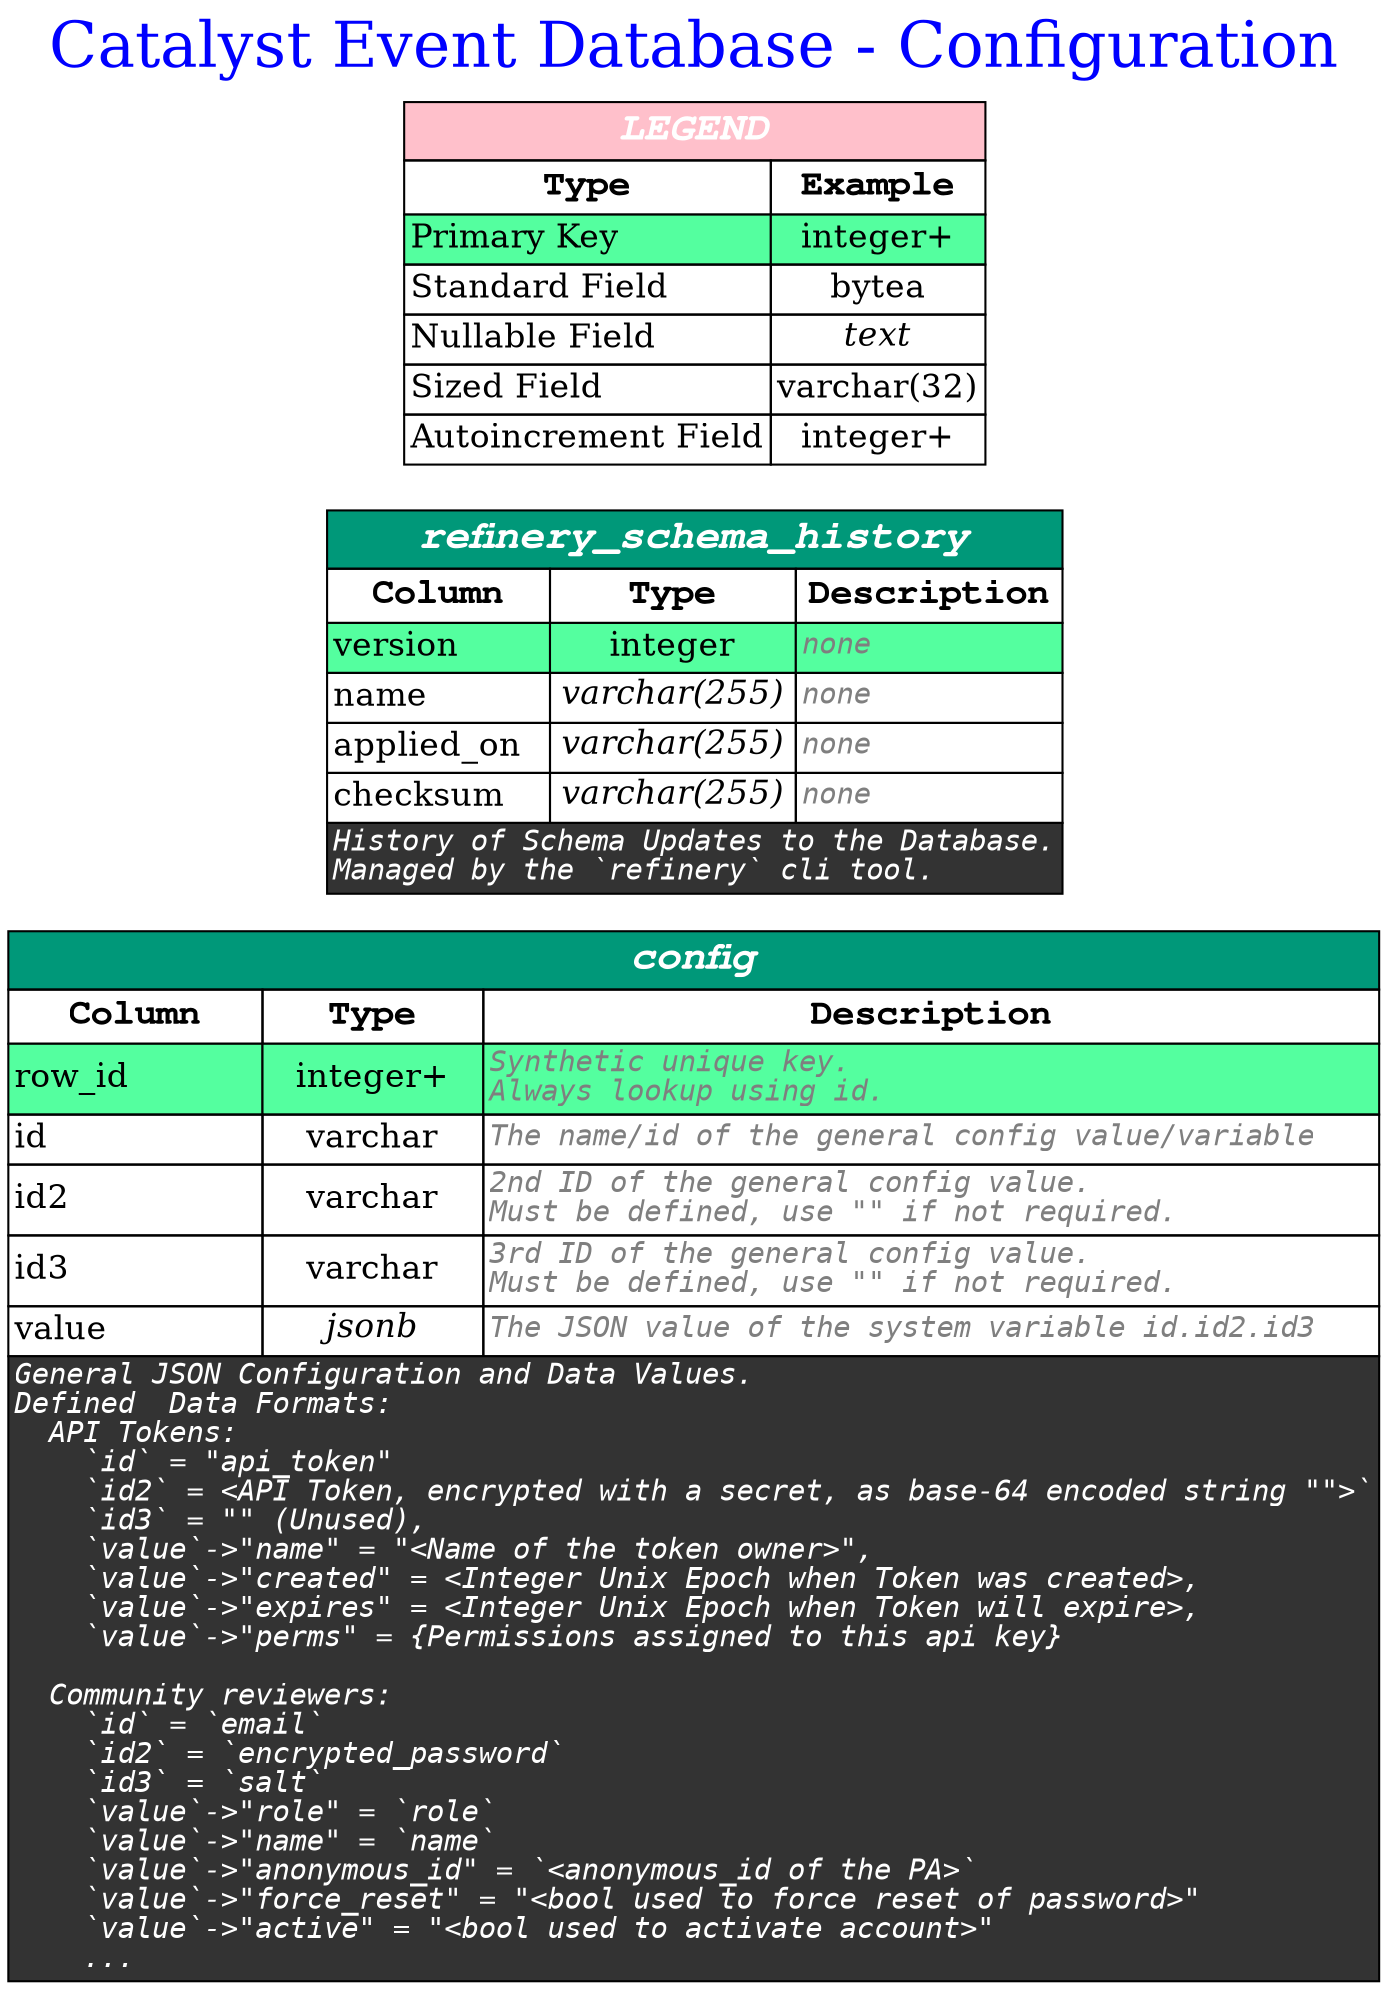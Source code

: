 digraph erd {

    
    label = "Catalyst Event Database - Configuration"
    labelloc = t
    fontsize = 30
    fontcolor = blue
    

    graph [
        rankdir = "LR"
    ];

    node [
        fontsize = "16"
        shape = "plaintext"
    ];

    edge [
    ];

    
        

    "config" [shape=plain label=<
        <table border='0' cellborder='1' cellspacing='0' >
            <tr>
                <td colspan='3' bgcolor='#009879' port='__title'><font color='white' face='Courier bold italic' point-size='20'><b>config</b></font></td>
            </tr>
            <tr>
                <td><font color='black' face='Courier bold' point-size='18' ><b>Column</b></font></td>
                <td><font color='black' face='Courier bold' point-size='18' ><b>Type</b></font></td>
                <td><font color='black' face='Courier bold' point-size='18' ><b>Description</b></font></td>
            </tr>

            
            <tr>
                <td port="row_id" bgcolor="seagreen1" align='text'><font>row_id</font><br align='left'/></td>
                <td  bgcolor="seagreen1" ><font>integer+</font></td>
                <td port="row_id_out" bgcolor="seagreen1" align='text'><font color='grey50' face='Monospace' point-size='14' ><i>Synthetic unique key.<br align='left'/>Always lookup using id.</i><br align="left"/></font></td>
            </tr>
            
            <tr>
                <td port="id"  align='text'><font>id</font><br align='left'/></td>
                <td   ><font>varchar</font></td>
                <td port="id_out"  align='text'><font color='grey50' face='Monospace' point-size='14' ><i>The name&#x2f;id of the general config value&#x2f;variable</i><br align="left"/></font></td>
            </tr>
            
            <tr>
                <td port="id2"  align='text'><font>id2</font><br align='left'/></td>
                <td   ><font>varchar</font></td>
                <td port="id2_out"  align='text'><font color='grey50' face='Monospace' point-size='14' ><i>2nd ID of the general config value.<br align='left'/>Must be defined, use &quot;&quot; if not required.</i><br align="left"/></font></td>
            </tr>
            
            <tr>
                <td port="id3"  align='text'><font>id3</font><br align='left'/></td>
                <td   ><font>varchar</font></td>
                <td port="id3_out"  align='text'><font color='grey50' face='Monospace' point-size='14' ><i>3rd ID of the general config value.<br align='left'/>Must be defined, use &quot;&quot; if not required.</i><br align="left"/></font></td>
            </tr>
            
            <tr>
                <td port="value"  align='text'><font>value</font><br align='left'/></td>
                <td   ><font><i>jsonb</i></font></td>
                <td port="value_out"  align='text'><font color='grey50' face='Monospace' point-size='14' ><i>The JSON value of the system variable id.id2.id3</i><br align="left"/></font></td>
            </tr>
            

            
            <tr>
                <td colspan='3' bgcolor="grey20" align='text'><font color='white' face='Monospace' point-size='14'><i>General JSON Configuration and Data Values.<br align='left'/>Defined  Data Formats:<br align='left'/>  API Tokens:<br align='left'/>    `id` = &quot;api_token&quot;<br align='left'/>    `id2` = &lt;API Token, encrypted with a secret, as base-64 encoded string &quot;&quot;&gt;`<br align='left'/>    `id3` = &quot;&quot; (Unused),<br align='left'/>    `value`-&gt;&quot;name&quot; = &quot;&lt;Name of the token owner&gt;&quot;,<br align='left'/>    `value`-&gt;&quot;created&quot; = &lt;Integer Unix Epoch when Token was created&gt;,<br align='left'/>    `value`-&gt;&quot;expires&quot; = &lt;Integer Unix Epoch when Token will expire&gt;,<br align='left'/>    `value`-&gt;&quot;perms&quot; = {Permissions assigned to this api key}<br align='left'/>  <br align='left'/>  Community reviewers:<br align='left'/>    `id` = `email`<br align='left'/>    `id2` = `encrypted_password`<br align='left'/>    `id3` = `salt`<br align='left'/>    `value`-&gt;&quot;role&quot; = `role`<br align='left'/>    `value`-&gt;&quot;name&quot; = `name`<br align='left'/>    `value`-&gt;&quot;anonymous_id&quot; = `&lt;anonymous_id of the PA&gt;`<br align='left'/>    `value`-&gt;&quot;force_reset&quot; = &quot;&lt;bool used to force reset of password&gt;&quot;<br align='left'/>    `value`-&gt;&quot;active&quot; = &quot;&lt;bool used to activate account&gt;&quot;<br align='left'/>    ...</i><br align="left"/></font></td>
            </tr>
            

        </table>
    >];

        
    
        

    "refinery_schema_history" [shape=plain label=<
        <table border='0' cellborder='1' cellspacing='0' >
            <tr>
                <td colspan='3' bgcolor='#009879' port='__title'><font color='white' face='Courier bold italic' point-size='20'><b>refinery_schema_history</b></font></td>
            </tr>
            <tr>
                <td><font color='black' face='Courier bold' point-size='18' ><b>Column</b></font></td>
                <td><font color='black' face='Courier bold' point-size='18' ><b>Type</b></font></td>
                <td><font color='black' face='Courier bold' point-size='18' ><b>Description</b></font></td>
            </tr>

            
            <tr>
                <td port="version" bgcolor="seagreen1" align='text'><font>version</font><br align='left'/></td>
                <td  bgcolor="seagreen1" ><font>integer</font></td>
                <td port="version_out" bgcolor="seagreen1" align='text'><font color='grey50' face='Monospace' point-size='14' ><i>none</i><br align="left"/></font></td>
            </tr>
            
            <tr>
                <td port="name"  align='text'><font>name</font><br align='left'/></td>
                <td   ><font><i>varchar(255)</i></font></td>
                <td port="name_out"  align='text'><font color='grey50' face='Monospace' point-size='14' ><i>none</i><br align="left"/></font></td>
            </tr>
            
            <tr>
                <td port="applied_on"  align='text'><font>applied_on</font><br align='left'/></td>
                <td   ><font><i>varchar(255)</i></font></td>
                <td port="applied_on_out"  align='text'><font color='grey50' face='Monospace' point-size='14' ><i>none</i><br align="left"/></font></td>
            </tr>
            
            <tr>
                <td port="checksum"  align='text'><font>checksum</font><br align='left'/></td>
                <td   ><font><i>varchar(255)</i></font></td>
                <td port="checksum_out"  align='text'><font color='grey50' face='Monospace' point-size='14' ><i>none</i><br align="left"/></font></td>
            </tr>
            

            
            <tr>
                <td colspan='3' bgcolor="grey20" align='text'><font color='white' face='Monospace' point-size='14'><i>History of Schema Updates to the Database.<br align='left'/>Managed by the `refinery` cli tool.</i><br align="left"/></font></td>
            </tr>
            

        </table>
    >];

        
    

    


    "LEGEND" [label=<
        <table border='0' cellborder='1' cellspacing='0'>
            <tr>
                <td colspan='2' bgcolor='Pink' port='__title'><font color='white' face='Courier bold italic' point-size='20'><b>LEGEND</b></font></td>
            </tr>
            <tr>
                <td><font color='black' face='Courier bold' point-size='18'><b>Type</b></font></td>
                <td><font color='black' face='Courier bold' point-size='18'><b>Example</b></font></td>
            </tr>

            <tr>
                <td align='text' bgcolor="seagreen1" ><font>Primary Key</font><br align='left'/></td>
                <td  bgcolor="seagreen1" ><font>integer+</font></td>
            </tr>


            <tr>
                <td align='text'><font>Standard Field</font><br align='left'/></td>
                <td><font>bytea</font></td>
            </tr>

            <tr>
                <td align='text'><font>Nullable Field</font><br align='left'/></td>
                <td><font><i>text</i></font></td>
            </tr>

            <tr>
                <td align='text'><font>Sized Field</font><br align='left'/></td>
                <td><font>varchar(32)</font></td>
            </tr>

            <tr>
                <td align='text'><font>Autoincrement Field</font><br align='left'/></td>
                <td><font>integer+</font></td>
            </tr>

        </table>
    >];

    


}
